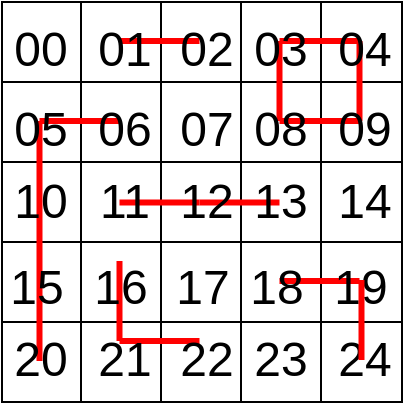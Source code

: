 <mxfile>
    <diagram id="EyeSDz4IicZ5r_xgbc1o" name="ページ1">
        <mxGraphModel dx="464" dy="390" grid="1" gridSize="10" guides="1" tooltips="1" connect="1" arrows="1" fold="1" page="1" pageScale="1" pageWidth="280" pageHeight="280" background="#ffffff" math="0" shadow="0">
            <root>
                <mxCell id="0"/>
                <mxCell id="1" parent="0"/>
                <mxCell id="2" value="" style="whiteSpace=wrap;html=1;aspect=fixed;fillColor=none;strokeColor=#000000;" parent="1" vertex="1">
                    <mxGeometry x="40" y="40" width="200" height="200" as="geometry"/>
                </mxCell>
                <mxCell id="9" value="" style="endArrow=none;html=1;strokeColor=#000000;" parent="1" edge="1">
                    <mxGeometry width="50" height="50" relative="1" as="geometry">
                        <mxPoint x="79.5" y="240" as="sourcePoint"/>
                        <mxPoint x="79.5" y="40" as="targetPoint"/>
                    </mxGeometry>
                </mxCell>
                <mxCell id="10" value="" style="endArrow=none;html=1;strokeColor=#000000;" parent="1" edge="1">
                    <mxGeometry width="50" height="50" relative="1" as="geometry">
                        <mxPoint x="119.5" y="240" as="sourcePoint"/>
                        <mxPoint x="119.5" y="40" as="targetPoint"/>
                    </mxGeometry>
                </mxCell>
                <mxCell id="11" value="" style="endArrow=none;html=1;strokeColor=#000000;" parent="1" edge="1">
                    <mxGeometry width="50" height="50" relative="1" as="geometry">
                        <mxPoint x="159.5" y="240" as="sourcePoint"/>
                        <mxPoint x="159.5" y="40" as="targetPoint"/>
                    </mxGeometry>
                </mxCell>
                <mxCell id="12" value="" style="endArrow=none;html=1;strokeColor=#000000;" parent="1" edge="1">
                    <mxGeometry width="50" height="50" relative="1" as="geometry">
                        <mxPoint x="199.5" y="240" as="sourcePoint"/>
                        <mxPoint x="199.5" y="40" as="targetPoint"/>
                    </mxGeometry>
                </mxCell>
                <mxCell id="16" value="" style="endArrow=none;html=1;strokeColor=#000000;" parent="1" edge="1">
                    <mxGeometry width="50" height="50" relative="1" as="geometry">
                        <mxPoint x="40" y="80" as="sourcePoint"/>
                        <mxPoint x="240" y="80" as="targetPoint"/>
                    </mxGeometry>
                </mxCell>
                <mxCell id="17" value="" style="endArrow=none;html=1;strokeColor=#000000;" parent="1" edge="1">
                    <mxGeometry width="50" height="50" relative="1" as="geometry">
                        <mxPoint x="40" y="120" as="sourcePoint"/>
                        <mxPoint x="240" y="120" as="targetPoint"/>
                    </mxGeometry>
                </mxCell>
                <mxCell id="18" value="" style="endArrow=none;html=1;strokeColor=#000000;" parent="1" edge="1">
                    <mxGeometry width="50" height="50" relative="1" as="geometry">
                        <mxPoint x="40" y="160" as="sourcePoint"/>
                        <mxPoint x="240" y="160" as="targetPoint"/>
                    </mxGeometry>
                </mxCell>
                <mxCell id="19" value="" style="endArrow=none;html=1;strokeColor=#000000;" parent="1" edge="1">
                    <mxGeometry width="50" height="50" relative="1" as="geometry">
                        <mxPoint x="40" y="200" as="sourcePoint"/>
                        <mxPoint x="240" y="200" as="targetPoint"/>
                    </mxGeometry>
                </mxCell>
                <mxCell id="57" value="" style="endArrow=none;html=1;strokeColor=#FF0000;fontSize=24;fontColor=#000000;strokeWidth=3;" parent="1" edge="1">
                    <mxGeometry width="50" height="50" relative="1" as="geometry">
                        <mxPoint x="58.75" y="219.5" as="sourcePoint"/>
                        <mxPoint x="58.75" y="179.5" as="targetPoint"/>
                    </mxGeometry>
                </mxCell>
                <mxCell id="58" value="" style="endArrow=none;html=1;strokeColor=#FF0000;fontSize=24;fontColor=#000000;strokeWidth=3;" parent="1" edge="1">
                    <mxGeometry width="50" height="50" relative="1" as="geometry">
                        <mxPoint x="58.75" y="179.5" as="sourcePoint"/>
                        <mxPoint x="58.75" y="139.5" as="targetPoint"/>
                    </mxGeometry>
                </mxCell>
                <mxCell id="59" value="" style="endArrow=none;html=1;strokeColor=#FF0000;fontSize=24;fontColor=#000000;strokeWidth=3;" parent="1" edge="1">
                    <mxGeometry width="50" height="50" relative="1" as="geometry">
                        <mxPoint x="58.75" y="139.5" as="sourcePoint"/>
                        <mxPoint x="58.75" y="99.5" as="targetPoint"/>
                    </mxGeometry>
                </mxCell>
                <mxCell id="60" value="" style="endArrow=none;html=1;strokeColor=#FF0000;fontSize=24;fontColor=#000000;strokeWidth=3;" parent="1" edge="1">
                    <mxGeometry width="50" height="50" relative="1" as="geometry">
                        <mxPoint x="98.75" y="99.5" as="sourcePoint"/>
                        <mxPoint x="58.75" y="99.5" as="targetPoint"/>
                    </mxGeometry>
                </mxCell>
                <mxCell id="61" value="" style="endArrow=none;html=1;strokeColor=#FF0000;fontSize=24;fontColor=#000000;strokeWidth=3;" parent="1" edge="1">
                    <mxGeometry width="50" height="50" relative="1" as="geometry">
                        <mxPoint x="138.75" y="59.5" as="sourcePoint"/>
                        <mxPoint x="98.75" y="59.5" as="targetPoint"/>
                    </mxGeometry>
                </mxCell>
                <mxCell id="62" value="" style="endArrow=none;html=1;strokeColor=#FF0000;fontSize=24;fontColor=#000000;strokeWidth=3;" parent="1" edge="1">
                    <mxGeometry width="50" height="50" relative="1" as="geometry">
                        <mxPoint x="218.75" y="59.5" as="sourcePoint"/>
                        <mxPoint x="178.75" y="59.5" as="targetPoint"/>
                    </mxGeometry>
                </mxCell>
                <mxCell id="63" value="" style="endArrow=none;html=1;strokeColor=#FF0000;fontSize=24;fontColor=#000000;strokeWidth=3;" parent="1" edge="1">
                    <mxGeometry width="50" height="50" relative="1" as="geometry">
                        <mxPoint x="218.75" y="99.5" as="sourcePoint"/>
                        <mxPoint x="178.75" y="99.5" as="targetPoint"/>
                    </mxGeometry>
                </mxCell>
                <mxCell id="64" value="" style="endArrow=none;html=1;strokeColor=#FF0000;fontSize=24;fontColor=#000000;strokeWidth=3;" parent="1" edge="1">
                    <mxGeometry width="50" height="50" relative="1" as="geometry">
                        <mxPoint x="178.75" y="99.5" as="sourcePoint"/>
                        <mxPoint x="178.75" y="59.5" as="targetPoint"/>
                    </mxGeometry>
                </mxCell>
                <mxCell id="65" value="" style="endArrow=none;html=1;strokeColor=#FF0000;fontSize=24;fontColor=#000000;strokeWidth=3;" parent="1" edge="1">
                    <mxGeometry width="50" height="50" relative="1" as="geometry">
                        <mxPoint x="218.75" y="99.5" as="sourcePoint"/>
                        <mxPoint x="218.75" y="59.5" as="targetPoint"/>
                    </mxGeometry>
                </mxCell>
                <mxCell id="66" value="" style="endArrow=none;html=1;strokeColor=#FF0000;fontSize=24;fontColor=#000000;strokeWidth=3;" parent="1" edge="1">
                    <mxGeometry width="50" height="50" relative="1" as="geometry">
                        <mxPoint x="138.75" y="140.25" as="sourcePoint"/>
                        <mxPoint x="98.75" y="140.25" as="targetPoint"/>
                    </mxGeometry>
                </mxCell>
                <mxCell id="67" value="" style="endArrow=none;html=1;strokeColor=#FF0000;fontSize=24;fontColor=#000000;strokeWidth=3;" parent="1" edge="1">
                    <mxGeometry width="50" height="50" relative="1" as="geometry">
                        <mxPoint x="178.75" y="140.25" as="sourcePoint"/>
                        <mxPoint x="138.75" y="140.25" as="targetPoint"/>
                    </mxGeometry>
                </mxCell>
                <mxCell id="68" value="" style="endArrow=none;html=1;strokeColor=#FF0000;fontSize=24;fontColor=#000000;strokeWidth=3;" parent="1" edge="1">
                    <mxGeometry width="50" height="50" relative="1" as="geometry">
                        <mxPoint x="218.75" y="179.5" as="sourcePoint"/>
                        <mxPoint x="178.75" y="179.5" as="targetPoint"/>
                    </mxGeometry>
                </mxCell>
                <mxCell id="69" value="" style="endArrow=none;html=1;strokeColor=#FF0000;fontSize=24;fontColor=#000000;strokeWidth=3;" parent="1" edge="1">
                    <mxGeometry width="50" height="50" relative="1" as="geometry">
                        <mxPoint x="138.75" y="209.5" as="sourcePoint"/>
                        <mxPoint x="98.75" y="209.5" as="targetPoint"/>
                    </mxGeometry>
                </mxCell>
                <mxCell id="70" value="" style="endArrow=none;html=1;strokeColor=#FF0000;fontSize=24;fontColor=#000000;strokeWidth=3;" parent="1" edge="1">
                    <mxGeometry width="50" height="50" relative="1" as="geometry">
                        <mxPoint x="98.75" y="209.5" as="sourcePoint"/>
                        <mxPoint x="98.75" y="169.5" as="targetPoint"/>
                    </mxGeometry>
                </mxCell>
                <mxCell id="20" value="24" style="text;html=1;strokeColor=none;fillColor=none;align=center;verticalAlign=middle;whiteSpace=wrap;rounded=0;fontColor=#000000;fontSize=24;" parent="1" vertex="1">
                    <mxGeometry x="204" y="203.5" width="35" height="30" as="geometry"/>
                </mxCell>
                <mxCell id="21" value="23" style="text;html=1;strokeColor=none;fillColor=none;align=center;verticalAlign=middle;whiteSpace=wrap;rounded=0;fontColor=#000000;fontSize=24;" parent="1" vertex="1">
                    <mxGeometry x="162" y="203.5" width="35" height="30" as="geometry"/>
                </mxCell>
                <mxCell id="22" value="22" style="text;html=1;strokeColor=none;fillColor=none;align=center;verticalAlign=middle;whiteSpace=wrap;rounded=0;fontColor=#000000;fontSize=24;" parent="1" vertex="1">
                    <mxGeometry x="125" y="203.5" width="35" height="30" as="geometry"/>
                </mxCell>
                <mxCell id="23" value="21" style="text;html=1;strokeColor=none;fillColor=none;align=center;verticalAlign=middle;whiteSpace=wrap;rounded=0;fontColor=#000000;fontSize=24;" parent="1" vertex="1">
                    <mxGeometry x="84" y="203.5" width="35" height="30" as="geometry"/>
                </mxCell>
                <mxCell id="24" value="20" style="text;html=1;strokeColor=none;fillColor=none;align=center;verticalAlign=middle;whiteSpace=wrap;rounded=0;fontColor=#000000;fontSize=24;" parent="1" vertex="1">
                    <mxGeometry x="42" y="203.5" width="35" height="30" as="geometry"/>
                </mxCell>
                <mxCell id="25" value="19" style="text;html=1;strokeColor=none;fillColor=none;align=center;verticalAlign=middle;whiteSpace=wrap;rounded=0;fontColor=#000000;fontSize=24;" parent="1" vertex="1">
                    <mxGeometry x="201.5" y="167.5" width="35" height="30" as="geometry"/>
                </mxCell>
                <mxCell id="26" value="18" style="text;html=1;strokeColor=none;fillColor=none;align=center;verticalAlign=middle;whiteSpace=wrap;rounded=0;fontColor=#000000;fontSize=24;" parent="1" vertex="1">
                    <mxGeometry x="159.5" y="167.5" width="35" height="30" as="geometry"/>
                </mxCell>
                <mxCell id="27" value="17" style="text;html=1;strokeColor=none;fillColor=none;align=center;verticalAlign=middle;whiteSpace=wrap;rounded=0;fontColor=#000000;fontSize=24;" parent="1" vertex="1">
                    <mxGeometry x="122.5" y="167.5" width="35" height="30" as="geometry"/>
                </mxCell>
                <mxCell id="28" value="16" style="text;html=1;strokeColor=none;fillColor=none;align=center;verticalAlign=middle;whiteSpace=wrap;rounded=0;fontColor=#000000;fontSize=24;" parent="1" vertex="1">
                    <mxGeometry x="81.5" y="167.5" width="35" height="30" as="geometry"/>
                </mxCell>
                <mxCell id="29" value="15" style="text;html=1;strokeColor=none;fillColor=none;align=center;verticalAlign=middle;whiteSpace=wrap;rounded=0;fontColor=#000000;fontSize=24;" parent="1" vertex="1">
                    <mxGeometry x="39.5" y="167.5" width="35" height="30" as="geometry"/>
                </mxCell>
                <mxCell id="41" value="14" style="text;html=1;strokeColor=none;fillColor=none;align=center;verticalAlign=middle;whiteSpace=wrap;rounded=0;fontColor=#000000;fontSize=24;" parent="1" vertex="1">
                    <mxGeometry x="203.5" y="124.5" width="35" height="30" as="geometry"/>
                </mxCell>
                <mxCell id="42" value="13" style="text;html=1;strokeColor=none;fillColor=none;align=center;verticalAlign=middle;whiteSpace=wrap;rounded=0;fontColor=#000000;fontSize=24;" parent="1" vertex="1">
                    <mxGeometry x="161.5" y="124.5" width="35" height="30" as="geometry"/>
                </mxCell>
                <mxCell id="43" value="12" style="text;html=1;strokeColor=none;fillColor=none;align=center;verticalAlign=middle;whiteSpace=wrap;rounded=0;fontColor=#000000;fontSize=24;" parent="1" vertex="1">
                    <mxGeometry x="124.5" y="124.5" width="35" height="30" as="geometry"/>
                </mxCell>
                <mxCell id="44" value="11" style="text;html=1;strokeColor=none;fillColor=none;align=center;verticalAlign=middle;whiteSpace=wrap;rounded=0;fontColor=#000000;fontSize=24;" parent="1" vertex="1">
                    <mxGeometry x="83.5" y="124.5" width="35" height="30" as="geometry"/>
                </mxCell>
                <mxCell id="45" value="10" style="text;html=1;strokeColor=none;fillColor=none;align=center;verticalAlign=middle;whiteSpace=wrap;rounded=0;fontColor=#000000;fontSize=24;" parent="1" vertex="1">
                    <mxGeometry x="41.5" y="124.5" width="35" height="30" as="geometry"/>
                </mxCell>
                <mxCell id="46" value="09" style="text;html=1;strokeColor=none;fillColor=none;align=center;verticalAlign=middle;whiteSpace=wrap;rounded=0;fontColor=#000000;fontSize=24;" parent="1" vertex="1">
                    <mxGeometry x="204" y="88.5" width="35" height="30" as="geometry"/>
                </mxCell>
                <mxCell id="47" value="08" style="text;html=1;strokeColor=none;fillColor=none;align=center;verticalAlign=middle;whiteSpace=wrap;rounded=0;fontColor=#000000;fontSize=24;" parent="1" vertex="1">
                    <mxGeometry x="162" y="88.5" width="35" height="30" as="geometry"/>
                </mxCell>
                <mxCell id="48" value="07" style="text;html=1;strokeColor=none;fillColor=none;align=center;verticalAlign=middle;whiteSpace=wrap;rounded=0;fontColor=#000000;fontSize=24;" parent="1" vertex="1">
                    <mxGeometry x="125" y="88.5" width="35" height="30" as="geometry"/>
                </mxCell>
                <mxCell id="49" value="06" style="text;html=1;strokeColor=none;fillColor=none;align=center;verticalAlign=middle;whiteSpace=wrap;rounded=0;fontColor=#000000;fontSize=24;" parent="1" vertex="1">
                    <mxGeometry x="84" y="88.5" width="35" height="30" as="geometry"/>
                </mxCell>
                <mxCell id="50" value="05" style="text;html=1;strokeColor=none;fillColor=none;align=center;verticalAlign=middle;whiteSpace=wrap;rounded=0;fontColor=#000000;fontSize=24;" parent="1" vertex="1">
                    <mxGeometry x="42" y="88.5" width="35" height="30" as="geometry"/>
                </mxCell>
                <mxCell id="51" value="04" style="text;html=1;strokeColor=none;fillColor=none;align=center;verticalAlign=middle;whiteSpace=wrap;rounded=0;fontColor=#000000;fontSize=24;" parent="1" vertex="1">
                    <mxGeometry x="204" y="48.5" width="35" height="30" as="geometry"/>
                </mxCell>
                <mxCell id="52" value="03" style="text;html=1;strokeColor=none;fillColor=none;align=center;verticalAlign=middle;whiteSpace=wrap;rounded=0;fontColor=#000000;fontSize=24;" parent="1" vertex="1">
                    <mxGeometry x="162" y="48.5" width="35" height="30" as="geometry"/>
                </mxCell>
                <mxCell id="53" value="02" style="text;html=1;strokeColor=none;fillColor=none;align=center;verticalAlign=middle;whiteSpace=wrap;rounded=0;fontColor=#000000;fontSize=24;" parent="1" vertex="1">
                    <mxGeometry x="125" y="48.5" width="35" height="30" as="geometry"/>
                </mxCell>
                <mxCell id="54" value="01" style="text;html=1;strokeColor=none;fillColor=none;align=center;verticalAlign=middle;whiteSpace=wrap;rounded=0;fontColor=#000000;fontSize=24;" parent="1" vertex="1">
                    <mxGeometry x="84" y="48.5" width="35" height="30" as="geometry"/>
                </mxCell>
                <mxCell id="55" value="00" style="text;html=1;strokeColor=none;fillColor=none;align=center;verticalAlign=middle;whiteSpace=wrap;rounded=0;fontColor=#000000;fontSize=24;" parent="1" vertex="1">
                    <mxGeometry x="42" y="48.5" width="35" height="30" as="geometry"/>
                </mxCell>
                <mxCell id="71" value="" style="endArrow=none;html=1;strokeColor=#FF0000;fontSize=24;fontColor=#000000;strokeWidth=3;" edge="1" parent="1">
                    <mxGeometry width="50" height="50" relative="1" as="geometry">
                        <mxPoint x="219.75" y="219" as="sourcePoint"/>
                        <mxPoint x="219.75" y="179" as="targetPoint"/>
                    </mxGeometry>
                </mxCell>
            </root>
        </mxGraphModel>
    </diagram>
</mxfile>